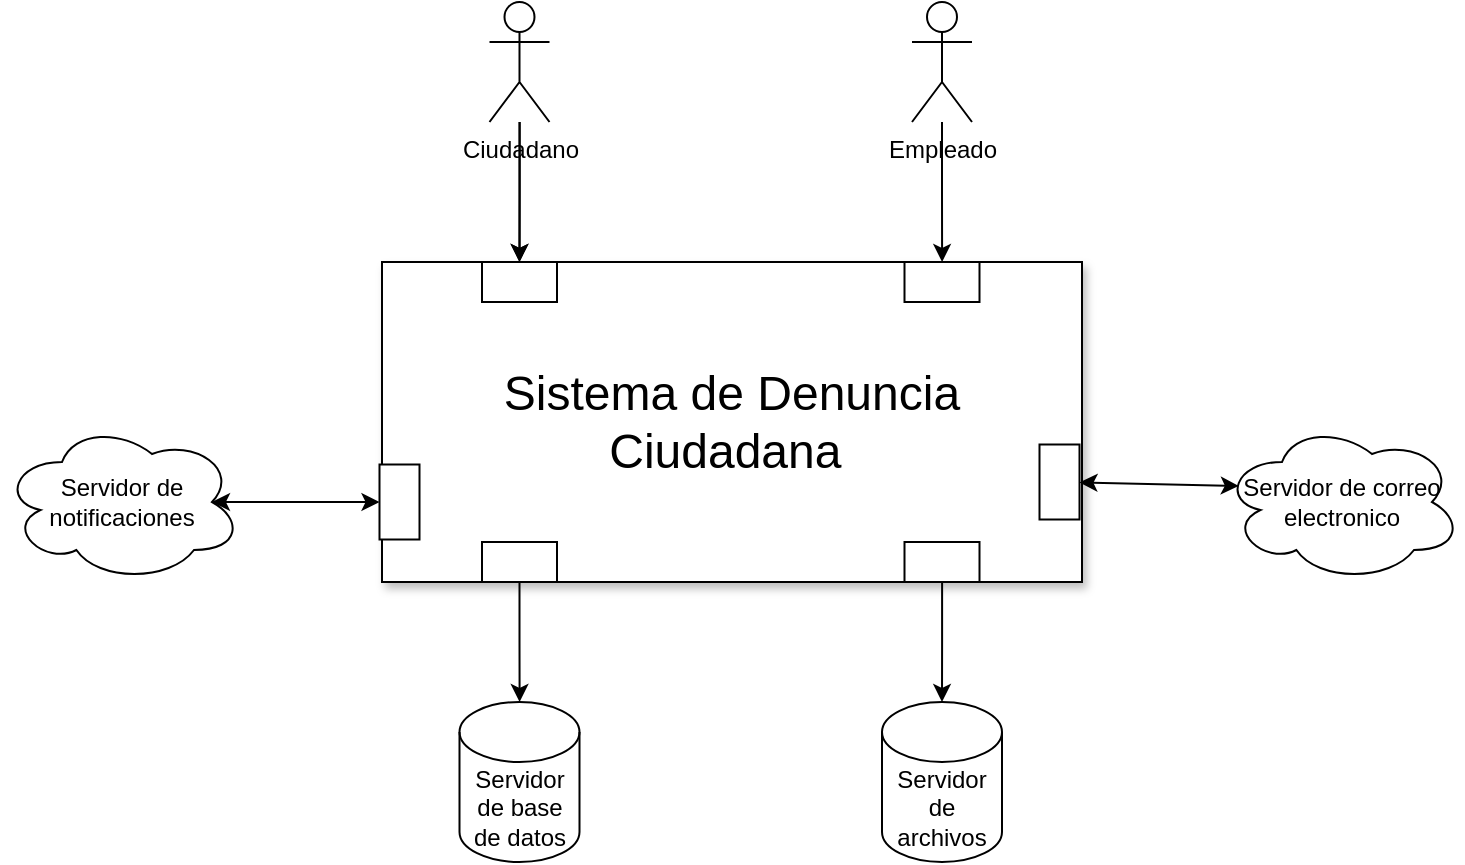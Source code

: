<mxfile version="24.3.1" type="github">
  <diagram name="Page-1" id="kxFrLLE1RA7mBWem8Eep">
    <mxGraphModel dx="1154" dy="495" grid="1" gridSize="10" guides="1" tooltips="1" connect="1" arrows="1" fold="1" page="1" pageScale="1" pageWidth="850" pageHeight="1100" math="0" shadow="0">
      <root>
        <mxCell id="0" />
        <mxCell id="1" parent="0" />
        <mxCell id="r9N0Dad72OMDk5R-BRb2-9" value="&lt;font style=&quot;font-size: 24px;&quot;&gt;Sistema de Denuncia Ciudadana&amp;nbsp; &lt;/font&gt;" style="rounded=0;whiteSpace=wrap;html=1;shadow=1;" vertex="1" parent="1">
          <mxGeometry x="230" y="240" width="350" height="160" as="geometry" />
        </mxCell>
        <mxCell id="r9N0Dad72OMDk5R-BRb2-10" value="" style="rounded=0;whiteSpace=wrap;html=1;" vertex="1" parent="1">
          <mxGeometry x="280" y="240" width="37.5" height="20" as="geometry" />
        </mxCell>
        <mxCell id="r9N0Dad72OMDk5R-BRb2-11" value="" style="rounded=0;whiteSpace=wrap;html=1;" vertex="1" parent="1">
          <mxGeometry x="491.25" y="240" width="37.5" height="20" as="geometry" />
        </mxCell>
        <mxCell id="r9N0Dad72OMDk5R-BRb2-13" value="" style="rounded=0;whiteSpace=wrap;html=1;rotation=-90;" vertex="1" parent="1">
          <mxGeometry x="220" y="350" width="37.5" height="20" as="geometry" />
        </mxCell>
        <mxCell id="r9N0Dad72OMDk5R-BRb2-15" value="" style="rounded=0;whiteSpace=wrap;html=1;rotation=-90;" vertex="1" parent="1">
          <mxGeometry x="550" y="340" width="37.5" height="20" as="geometry" />
        </mxCell>
        <mxCell id="r9N0Dad72OMDk5R-BRb2-32" value="" style="edgeStyle=orthogonalEdgeStyle;rounded=0;orthogonalLoop=1;jettySize=auto;html=1;" edge="1" parent="1" source="r9N0Dad72OMDk5R-BRb2-16" target="r9N0Dad72OMDk5R-BRb2-29">
          <mxGeometry relative="1" as="geometry" />
        </mxCell>
        <mxCell id="r9N0Dad72OMDk5R-BRb2-16" value="" style="rounded=0;whiteSpace=wrap;html=1;" vertex="1" parent="1">
          <mxGeometry x="280" y="380" width="37.5" height="20" as="geometry" />
        </mxCell>
        <mxCell id="r9N0Dad72OMDk5R-BRb2-33" value="" style="edgeStyle=orthogonalEdgeStyle;rounded=0;orthogonalLoop=1;jettySize=auto;html=1;" edge="1" parent="1" source="r9N0Dad72OMDk5R-BRb2-17" target="r9N0Dad72OMDk5R-BRb2-31">
          <mxGeometry relative="1" as="geometry" />
        </mxCell>
        <mxCell id="r9N0Dad72OMDk5R-BRb2-17" value="" style="rounded=0;whiteSpace=wrap;html=1;" vertex="1" parent="1">
          <mxGeometry x="491.25" y="380" width="37.5" height="20" as="geometry" />
        </mxCell>
        <mxCell id="r9N0Dad72OMDk5R-BRb2-29" value="Servidor de base de datos" style="shape=cylinder3;whiteSpace=wrap;html=1;boundedLbl=1;backgroundOutline=1;size=15;" vertex="1" parent="1">
          <mxGeometry x="268.75" y="460" width="60" height="80" as="geometry" />
        </mxCell>
        <mxCell id="r9N0Dad72OMDk5R-BRb2-31" value="Servidor de archivos" style="shape=cylinder3;whiteSpace=wrap;html=1;boundedLbl=1;backgroundOutline=1;size=15;" vertex="1" parent="1">
          <mxGeometry x="480" y="460" width="60" height="80" as="geometry" />
        </mxCell>
        <mxCell id="r9N0Dad72OMDk5R-BRb2-36" value="" style="edgeStyle=orthogonalEdgeStyle;rounded=0;orthogonalLoop=1;jettySize=auto;html=1;" edge="1" parent="1" source="r9N0Dad72OMDk5R-BRb2-34" target="r9N0Dad72OMDk5R-BRb2-10">
          <mxGeometry relative="1" as="geometry" />
        </mxCell>
        <mxCell id="r9N0Dad72OMDk5R-BRb2-38" value="" style="edgeStyle=orthogonalEdgeStyle;rounded=0;orthogonalLoop=1;jettySize=auto;html=1;" edge="1" parent="1" source="r9N0Dad72OMDk5R-BRb2-34" target="r9N0Dad72OMDk5R-BRb2-10">
          <mxGeometry relative="1" as="geometry" />
        </mxCell>
        <mxCell id="r9N0Dad72OMDk5R-BRb2-34" value="Ciudadano" style="shape=umlActor;verticalLabelPosition=bottom;verticalAlign=top;html=1;outlineConnect=0;" vertex="1" parent="1">
          <mxGeometry x="283.75" y="110" width="30" height="60" as="geometry" />
        </mxCell>
        <mxCell id="r9N0Dad72OMDk5R-BRb2-37" value="" style="edgeStyle=orthogonalEdgeStyle;rounded=0;orthogonalLoop=1;jettySize=auto;html=1;" edge="1" parent="1" source="r9N0Dad72OMDk5R-BRb2-35" target="r9N0Dad72OMDk5R-BRb2-11">
          <mxGeometry relative="1" as="geometry" />
        </mxCell>
        <mxCell id="r9N0Dad72OMDk5R-BRb2-35" value="Empleado" style="shape=umlActor;verticalLabelPosition=bottom;verticalAlign=top;html=1;outlineConnect=0;" vertex="1" parent="1">
          <mxGeometry x="495" y="110" width="30" height="60" as="geometry" />
        </mxCell>
        <mxCell id="r9N0Dad72OMDk5R-BRb2-39" value="Servidor de notificaciones" style="ellipse;shape=cloud;whiteSpace=wrap;html=1;" vertex="1" parent="1">
          <mxGeometry x="40" y="320" width="120" height="80" as="geometry" />
        </mxCell>
        <mxCell id="r9N0Dad72OMDk5R-BRb2-40" value="Servidor de correo electronico" style="ellipse;shape=cloud;whiteSpace=wrap;html=1;" vertex="1" parent="1">
          <mxGeometry x="650" y="320" width="120" height="80" as="geometry" />
        </mxCell>
        <mxCell id="r9N0Dad72OMDk5R-BRb2-44" value="" style="endArrow=classic;startArrow=classic;html=1;rounded=0;exitX=0.875;exitY=0.5;exitDx=0;exitDy=0;exitPerimeter=0;entryX=0.5;entryY=0;entryDx=0;entryDy=0;" edge="1" parent="1" source="r9N0Dad72OMDk5R-BRb2-39" target="r9N0Dad72OMDk5R-BRb2-13">
          <mxGeometry width="50" height="50" relative="1" as="geometry">
            <mxPoint x="410" y="370" as="sourcePoint" />
            <mxPoint x="460" y="320" as="targetPoint" />
          </mxGeometry>
        </mxCell>
        <mxCell id="r9N0Dad72OMDk5R-BRb2-45" value="" style="endArrow=classic;startArrow=classic;html=1;rounded=0;entryX=0.07;entryY=0.4;entryDx=0;entryDy=0;entryPerimeter=0;" edge="1" parent="1" source="r9N0Dad72OMDk5R-BRb2-15" target="r9N0Dad72OMDk5R-BRb2-40">
          <mxGeometry width="50" height="50" relative="1" as="geometry">
            <mxPoint x="576" y="359.52" as="sourcePoint" />
            <mxPoint x="660" y="359.52" as="targetPoint" />
          </mxGeometry>
        </mxCell>
      </root>
    </mxGraphModel>
  </diagram>
</mxfile>
